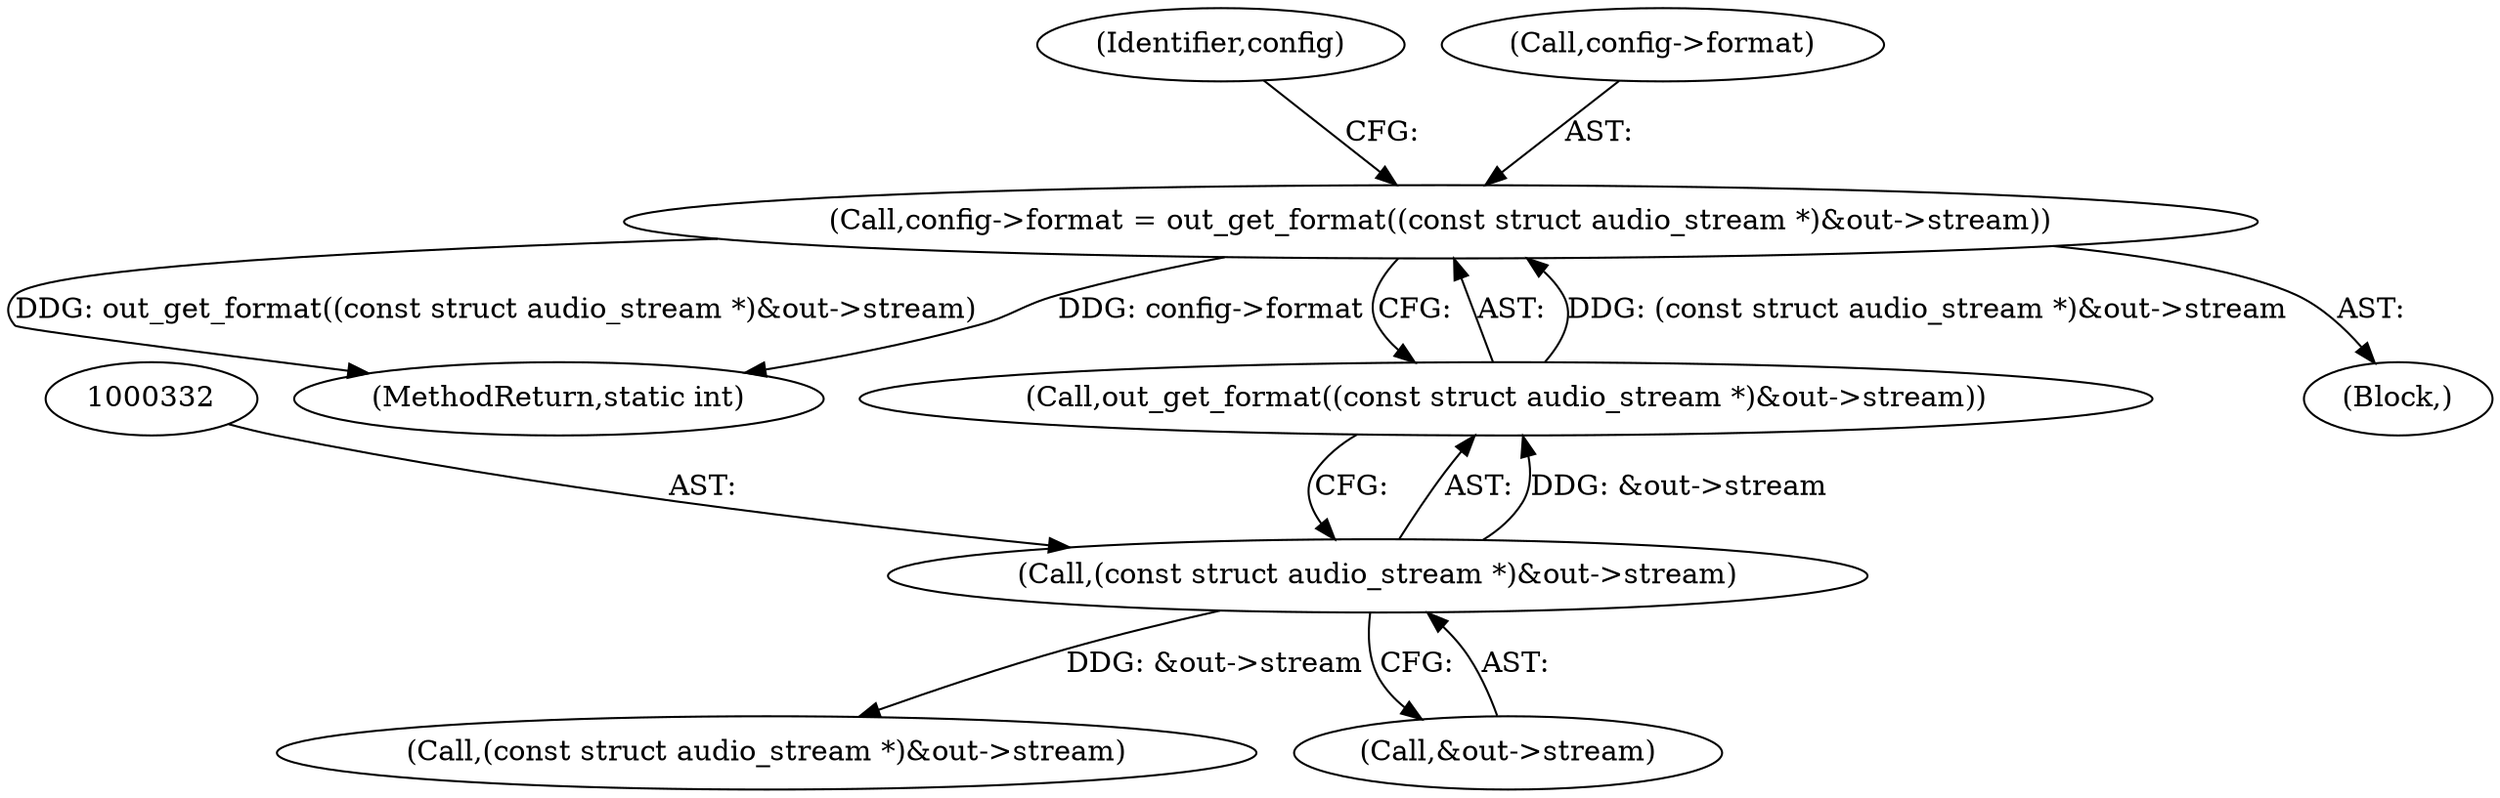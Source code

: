 digraph "0_Android_472271b153c5dc53c28beac55480a8d8434b2d5c_2@pointer" {
"1000326" [label="(Call,config->format = out_get_format((const struct audio_stream *)&out->stream))"];
"1000330" [label="(Call,out_get_format((const struct audio_stream *)&out->stream))"];
"1000331" [label="(Call,(const struct audio_stream *)&out->stream)"];
"1000342" [label="(Call,(const struct audio_stream *)&out->stream)"];
"1000330" [label="(Call,out_get_format((const struct audio_stream *)&out->stream))"];
"1000417" [label="(MethodReturn,static int)"];
"1000325" [label="(Block,)"];
"1000333" [label="(Call,&out->stream)"];
"1000339" [label="(Identifier,config)"];
"1000327" [label="(Call,config->format)"];
"1000326" [label="(Call,config->format = out_get_format((const struct audio_stream *)&out->stream))"];
"1000331" [label="(Call,(const struct audio_stream *)&out->stream)"];
"1000326" -> "1000325"  [label="AST: "];
"1000326" -> "1000330"  [label="CFG: "];
"1000327" -> "1000326"  [label="AST: "];
"1000330" -> "1000326"  [label="AST: "];
"1000339" -> "1000326"  [label="CFG: "];
"1000326" -> "1000417"  [label="DDG: out_get_format((const struct audio_stream *)&out->stream)"];
"1000326" -> "1000417"  [label="DDG: config->format"];
"1000330" -> "1000326"  [label="DDG: (const struct audio_stream *)&out->stream"];
"1000330" -> "1000331"  [label="CFG: "];
"1000331" -> "1000330"  [label="AST: "];
"1000331" -> "1000330"  [label="DDG: &out->stream"];
"1000331" -> "1000333"  [label="CFG: "];
"1000332" -> "1000331"  [label="AST: "];
"1000333" -> "1000331"  [label="AST: "];
"1000331" -> "1000342"  [label="DDG: &out->stream"];
}
